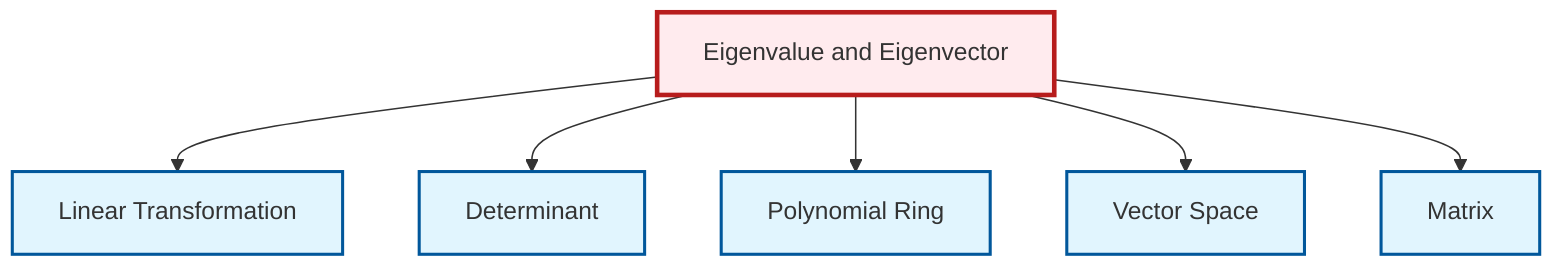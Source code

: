 graph TD
    classDef definition fill:#e1f5fe,stroke:#01579b,stroke-width:2px
    classDef theorem fill:#f3e5f5,stroke:#4a148c,stroke-width:2px
    classDef axiom fill:#fff3e0,stroke:#e65100,stroke-width:2px
    classDef example fill:#e8f5e9,stroke:#1b5e20,stroke-width:2px
    classDef current fill:#ffebee,stroke:#b71c1c,stroke-width:3px
    def-linear-transformation["Linear Transformation"]:::definition
    def-determinant["Determinant"]:::definition
    def-eigenvalue-eigenvector["Eigenvalue and Eigenvector"]:::definition
    def-matrix["Matrix"]:::definition
    def-vector-space["Vector Space"]:::definition
    def-polynomial-ring["Polynomial Ring"]:::definition
    def-eigenvalue-eigenvector --> def-linear-transformation
    def-eigenvalue-eigenvector --> def-determinant
    def-eigenvalue-eigenvector --> def-polynomial-ring
    def-eigenvalue-eigenvector --> def-vector-space
    def-eigenvalue-eigenvector --> def-matrix
    class def-eigenvalue-eigenvector current